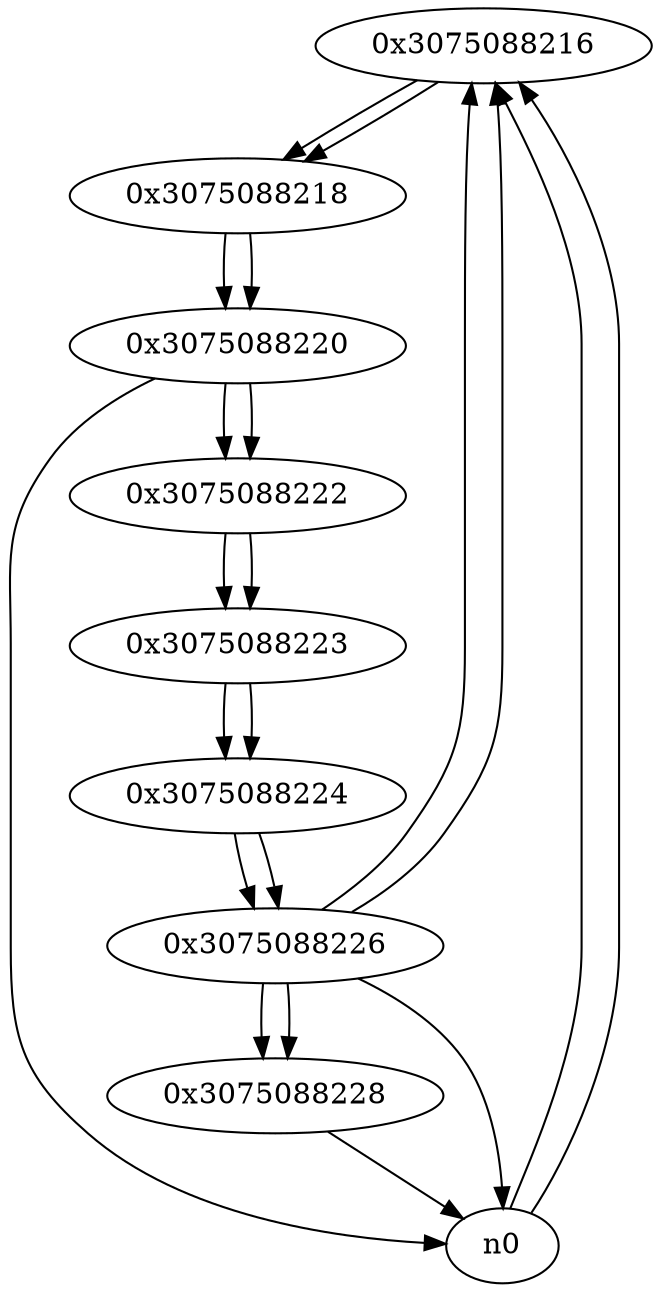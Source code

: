 digraph G{
/* nodes */
  n1 [label="0x3075088216"]
  n2 [label="0x3075088218"]
  n3 [label="0x3075088220"]
  n4 [label="0x3075088222"]
  n5 [label="0x3075088223"]
  n6 [label="0x3075088224"]
  n7 [label="0x3075088226"]
  n8 [label="0x3075088228"]
/* edges */
n1 -> n2;
n0 -> n1;
n7 -> n1;
n0 -> n1;
n2 -> n3;
n1 -> n2;
n3 -> n4;
n3 -> n0;
n2 -> n3;
n4 -> n5;
n3 -> n4;
n5 -> n6;
n4 -> n5;
n6 -> n7;
n5 -> n6;
n7 -> n8;
n7 -> n1;
n7 -> n0;
n6 -> n7;
n8 -> n0;
n7 -> n8;
}
